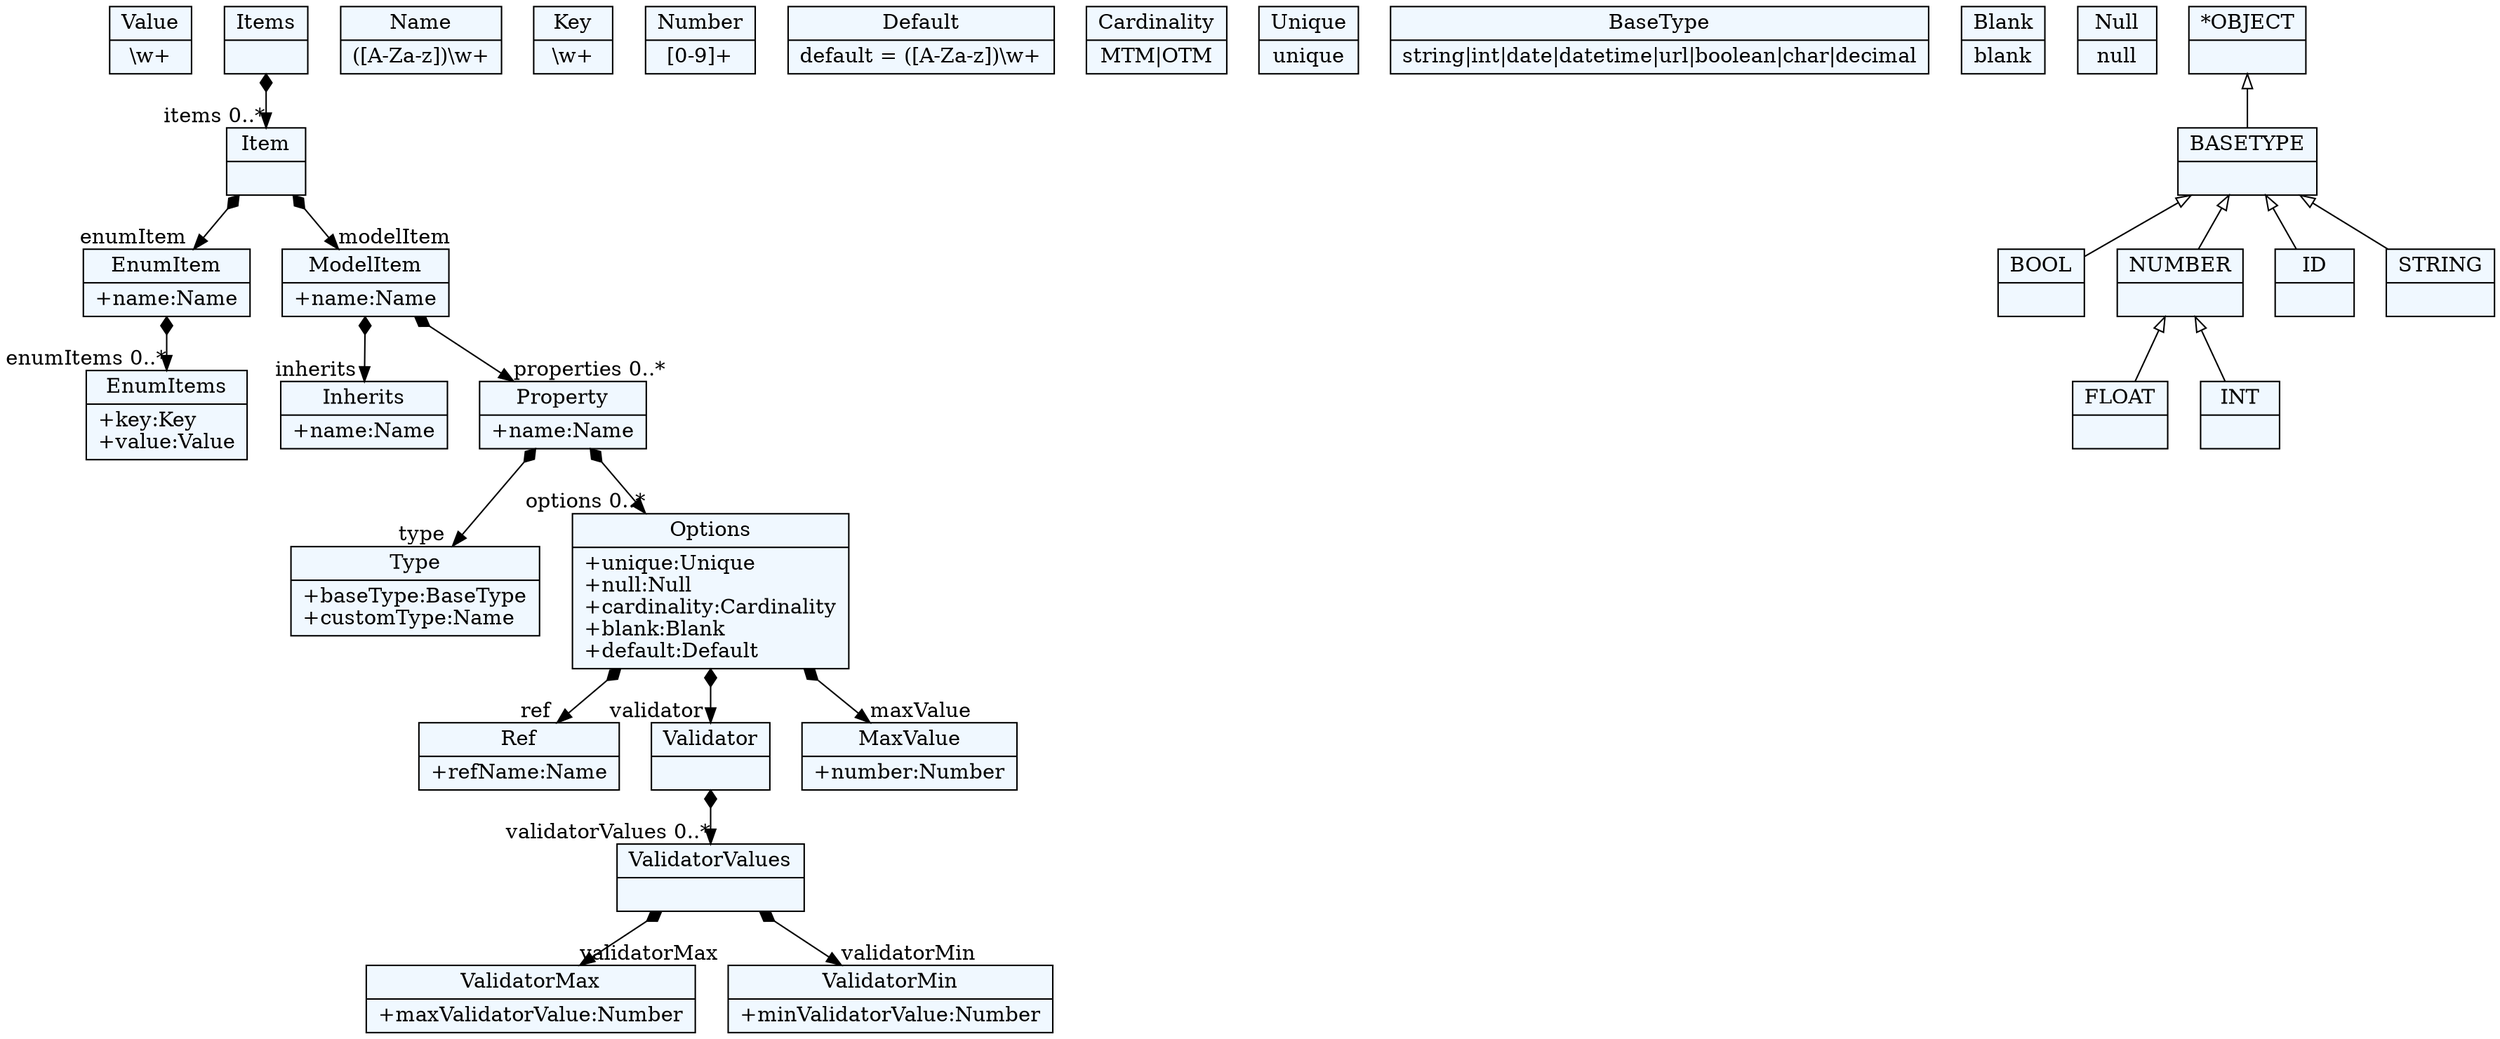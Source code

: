 
    digraph xtext {
    fontname = "Bitstream Vera Sans"
    fontsize = 8
    node[
        shape=record,
        style=filled,
        fillcolor=aliceblue
    ]
    nodesep = 0.3
    edge[dir=black,arrowtail=empty]


64274104[ label="{Value|\\w+}"]

64301880[ label="{Ref|+refName:Name\l}"]

64303672[ label="{ValidatorMax|+maxValidatorValue:Number\l}"]

64299192 -> 64294712[arrowtail=diamond, dir=both, headlabel="enumItems 0..*"]
64299192[ label="{EnumItem|+name:Name\l}"]

64281272[ label="{Name|([A-Za-z])\\w+}"]

64271416 -> 64280376[arrowtail=diamond, dir=both, headlabel="validatorValues 0..*"]
64271416[ label="{Validator|}"]

64295608[ label="{Key|\\w+}"]

64294712[ label="{EnumItems|+key:Key\l+value:Value\l}"]

64297400[ label="{Type|+baseType:BaseType\l+customType:Name\l}"]

64300984[ label="{MaxValue|+number:Number\l}"]

64275896 -> 64293816[arrowtail=diamond, dir=both, headlabel="inherits "]
64275896 -> 64277688[arrowtail=diamond, dir=both, headlabel="properties 0..*"]
64275896[ label="{ModelItem|+name:Name\l}"]

64296504 -> 64275896[arrowtail=diamond, dir=both, headlabel="modelItem "]
64296504 -> 64299192[arrowtail=diamond, dir=both, headlabel="enumItem "]
64296504[ label="{Item|}"]

64279480 -> 64300984[arrowtail=diamond, dir=both, headlabel="maxValue "]
64279480 -> 64301880[arrowtail=diamond, dir=both, headlabel="ref "]
64279480 -> 64271416[arrowtail=diamond, dir=both, headlabel="validator "]
64279480[ label="{Options|+unique:Unique\l+null:Null\l+cardinality:Cardinality\l+blank:Blank\l+default:Default\l}"]

64298296 -> 64296504[arrowtail=diamond, dir=both, headlabel="items 0..*"]
64298296[ label="{Items|}"]

64269624[ label="{Number|[0-9]+}"]

64304568[ label="{Default|default = ([A-Za-z])\\w+}"]

64302776[ label="{Cardinality|MTM\|OTM}"]

64277688 -> 64297400[arrowtail=diamond, dir=both, headlabel="type "]
64277688 -> 64279480[arrowtail=diamond, dir=both, headlabel="options 0..*"]
64277688[ label="{Property|+name:Name\l}"]

64268728[ label="{Unique|unique}"]

64293816[ label="{Inherits|+name:Name\l}"]

64278584[ label="{BaseType|string\|int\|date\|datetime\|url\|boolean\|char\|decimal}"]

64300088[ label="{Blank|blank}"]

64280376 -> 64303672[arrowtail=diamond, dir=both, headlabel="validatorMax "]
64280376 -> 64272312[arrowtail=diamond, dir=both, headlabel="validatorMin "]
64280376[ label="{ValidatorValues|}"]

64267832[ label="{Null|null}"]

64272312[ label="{ValidatorMin|+minValidatorValue:Number\l}"]

64289336[ label="{BOOL|}"]

64288440[ label="{BASETYPE|}"]
64288440 -> 64266040 [dir=back]
64288440 -> 64289336 [dir=back]
64288440 -> 64283960 [dir=back]
64288440 -> 64264248 [dir=back]

64283960[ label="{ID|}"]

64266040[ label="{NUMBER|}"]
64266040 -> 64292920 [dir=back]
64266040 -> 64287544 [dir=back]

64292920[ label="{FLOAT|}"]

64287544[ label="{INT|}"]

64265144[ label="{*OBJECT|}"]
64265144 -> 64288440 [dir=back]

64264248[ label="{STRING|}"]


}
